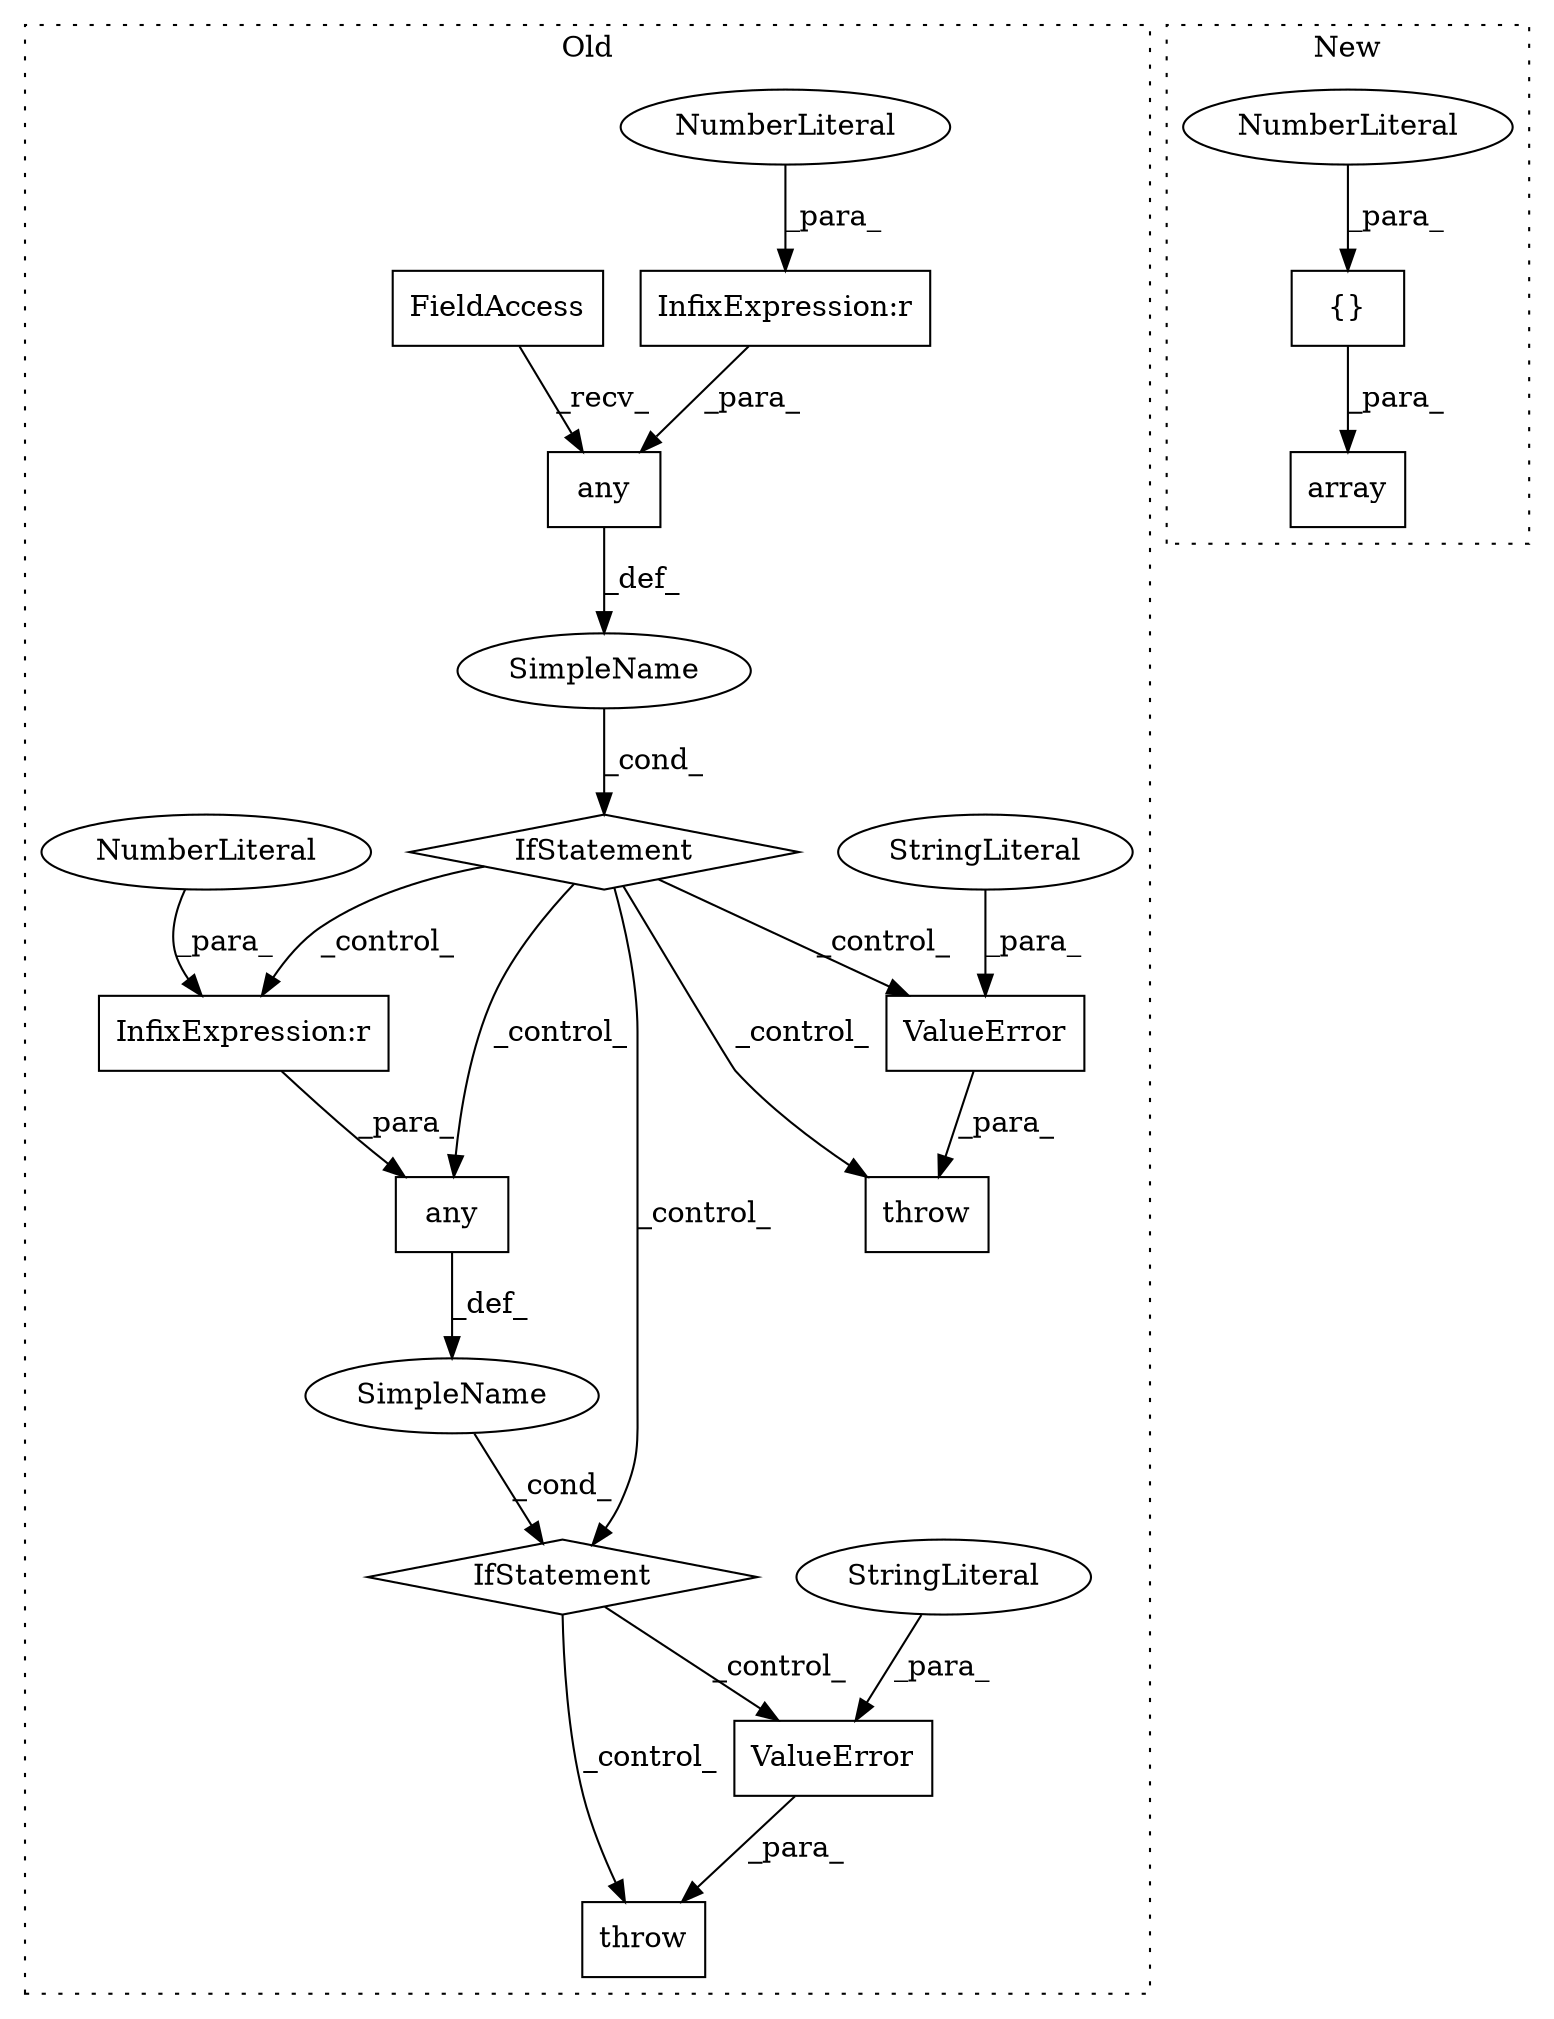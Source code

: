 digraph G {
subgraph cluster0 {
1 [label="any" a="32" s="898,916" l="4,1" shape="box"];
3 [label="IfStatement" a="25" s="876,917" l="4,2" shape="diamond"];
5 [label="SimpleName" a="42" s="" l="" shape="ellipse"];
6 [label="SimpleName" a="42" s="" l="" shape="ellipse"];
7 [label="throw" a="53" s="927" l="6" shape="box"];
8 [label="InfixExpression:r" a="27" s="779" l="3" shape="box"];
9 [label="NumberLiteral" a="34" s="782" l="1" shape="ellipse"];
11 [label="InfixExpression:r" a="27" s="911" l="4" shape="box"];
12 [label="NumberLiteral" a="34" s="915" l="1" shape="ellipse"];
13 [label="throw" a="53" s="794" l="6" shape="box"];
14 [label="IfStatement" a="25" s="745,784" l="4,2" shape="diamond"];
15 [label="ValueError" a="32" s="933,993" l="11,1" shape="box"];
16 [label="StringLiteral" a="45" s="944" l="49" shape="ellipse"];
17 [label="ValueError" a="32" s="800,863" l="11,1" shape="box"];
18 [label="StringLiteral" a="45" s="811" l="52" shape="ellipse"];
19 [label="any" a="32" s="767,783" l="4,1" shape="box"];
20 [label="FieldAccess" a="22" s="749" l="9" shape="box"];
label = "Old";
style="dotted";
}
subgraph cluster1 {
2 [label="array" a="32" s="1398,1422" l="6,1" shape="box"];
4 [label="{}" a="4" s="1413,1415" l="1,1" shape="box"];
10 [label="NumberLiteral" a="34" s="1414" l="1" shape="ellipse"];
label = "New";
style="dotted";
}
1 -> 6 [label="_def_"];
3 -> 7 [label="_control_"];
3 -> 15 [label="_control_"];
4 -> 2 [label="_para_"];
5 -> 14 [label="_cond_"];
6 -> 3 [label="_cond_"];
8 -> 19 [label="_para_"];
9 -> 8 [label="_para_"];
10 -> 4 [label="_para_"];
11 -> 1 [label="_para_"];
12 -> 11 [label="_para_"];
14 -> 11 [label="_control_"];
14 -> 3 [label="_control_"];
14 -> 1 [label="_control_"];
14 -> 17 [label="_control_"];
14 -> 13 [label="_control_"];
15 -> 7 [label="_para_"];
16 -> 15 [label="_para_"];
17 -> 13 [label="_para_"];
18 -> 17 [label="_para_"];
19 -> 5 [label="_def_"];
20 -> 19 [label="_recv_"];
}